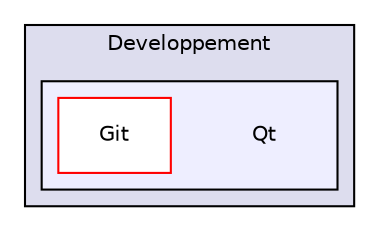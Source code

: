 digraph "C:/Users/Juanpa/Documents/Developpement/Qt" {
  compound=true
  node [ fontsize="10", fontname="Helvetica"];
  edge [ labelfontsize="10", labelfontname="Helvetica"];
  subgraph clusterdir_215ad6aa8940ad09395b5b38ac0209a3 {
    graph [ bgcolor="#ddddee", pencolor="black", label="Developpement" fontname="Helvetica", fontsize="10", URL="dir_215ad6aa8940ad09395b5b38ac0209a3.html"]
  subgraph clusterdir_2d63bc83ac74a0f20abbf71ed94be2e9 {
    graph [ bgcolor="#eeeeff", pencolor="black", label="" URL="dir_2d63bc83ac74a0f20abbf71ed94be2e9.html"];
    dir_2d63bc83ac74a0f20abbf71ed94be2e9 [shape=plaintext label="Qt"];
    dir_227d7e8151e908836803346e165263d7 [shape=box label="Git" color="red" fillcolor="white" style="filled" URL="dir_227d7e8151e908836803346e165263d7.html"];
  }
  }
}
